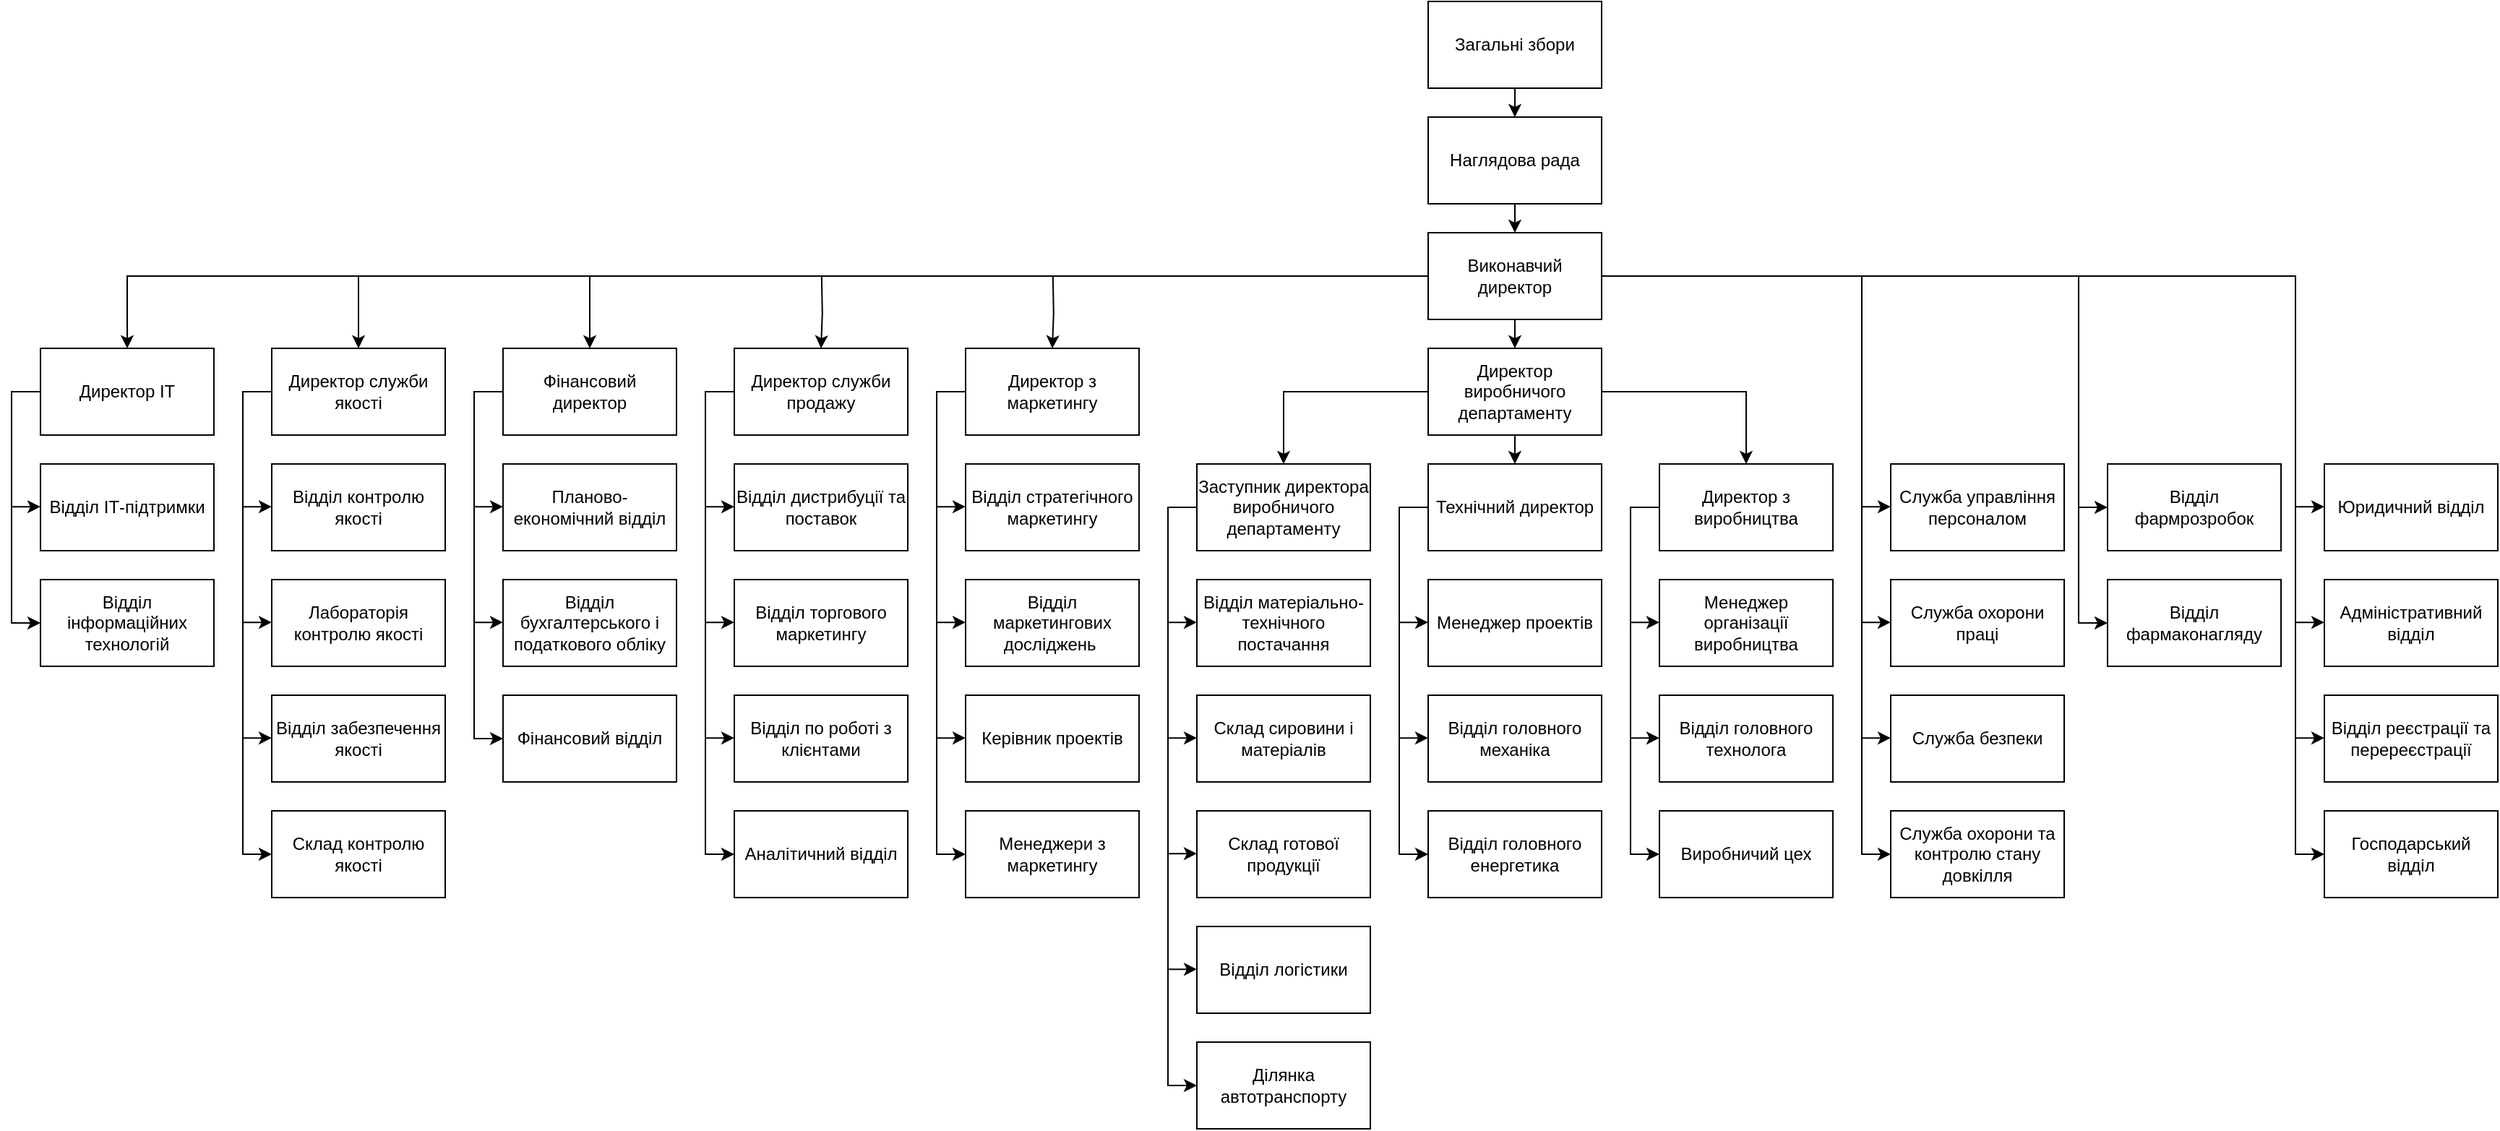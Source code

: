 <mxfile version="18.0.2" type="github">
  <diagram id="wwY-4GpthgJ-uq0iMGtW" name="Page-1">
    <mxGraphModel dx="2733" dy="1544" grid="1" gridSize="10" guides="1" tooltips="1" connect="1" arrows="1" fold="1" page="1" pageScale="1" pageWidth="1169" pageHeight="827" math="0" shadow="0">
      <root>
        <mxCell id="0" />
        <mxCell id="1" parent="0" />
        <mxCell id="jIKgLwLdZSsmDSTW-W0w-35" style="edgeStyle=orthogonalEdgeStyle;rounded=0;orthogonalLoop=1;jettySize=auto;html=1;exitX=0.5;exitY=1;exitDx=0;exitDy=0;entryX=0.5;entryY=0;entryDx=0;entryDy=0;" edge="1" parent="1" source="jIKgLwLdZSsmDSTW-W0w-1" target="jIKgLwLdZSsmDSTW-W0w-2">
          <mxGeometry relative="1" as="geometry" />
        </mxCell>
        <mxCell id="jIKgLwLdZSsmDSTW-W0w-1" value="Загальні збори" style="rounded=0;whiteSpace=wrap;html=1;" vertex="1" parent="1">
          <mxGeometry x="-180" y="10" width="120" height="60" as="geometry" />
        </mxCell>
        <mxCell id="jIKgLwLdZSsmDSTW-W0w-34" style="edgeStyle=orthogonalEdgeStyle;rounded=0;orthogonalLoop=1;jettySize=auto;html=1;exitX=0.5;exitY=1;exitDx=0;exitDy=0;entryX=0.5;entryY=0;entryDx=0;entryDy=0;" edge="1" parent="1" source="jIKgLwLdZSsmDSTW-W0w-2" target="jIKgLwLdZSsmDSTW-W0w-3">
          <mxGeometry relative="1" as="geometry" />
        </mxCell>
        <mxCell id="jIKgLwLdZSsmDSTW-W0w-2" value="Наглядова рада" style="rounded=0;whiteSpace=wrap;html=1;" vertex="1" parent="1">
          <mxGeometry x="-180" y="90" width="120" height="60" as="geometry" />
        </mxCell>
        <mxCell id="jIKgLwLdZSsmDSTW-W0w-33" style="edgeStyle=orthogonalEdgeStyle;rounded=0;orthogonalLoop=1;jettySize=auto;html=1;exitX=0.5;exitY=1;exitDx=0;exitDy=0;entryX=0.5;entryY=0;entryDx=0;entryDy=0;" edge="1" parent="1" source="jIKgLwLdZSsmDSTW-W0w-3" target="jIKgLwLdZSsmDSTW-W0w-5">
          <mxGeometry relative="1" as="geometry" />
        </mxCell>
        <mxCell id="jIKgLwLdZSsmDSTW-W0w-100" style="edgeStyle=orthogonalEdgeStyle;rounded=0;orthogonalLoop=1;jettySize=auto;html=1;exitX=1;exitY=0.5;exitDx=0;exitDy=0;entryX=0;entryY=0.5;entryDx=0;entryDy=0;" edge="1" parent="1" source="jIKgLwLdZSsmDSTW-W0w-3" target="jIKgLwLdZSsmDSTW-W0w-94">
          <mxGeometry relative="1" as="geometry">
            <Array as="points">
              <mxPoint x="120" y="200" />
              <mxPoint x="120" y="600" />
            </Array>
          </mxGeometry>
        </mxCell>
        <mxCell id="jIKgLwLdZSsmDSTW-W0w-3" value="Виконавчий директор" style="rounded=0;whiteSpace=wrap;html=1;" vertex="1" parent="1">
          <mxGeometry x="-180" y="170" width="120" height="60" as="geometry" />
        </mxCell>
        <mxCell id="jIKgLwLdZSsmDSTW-W0w-31" style="edgeStyle=orthogonalEdgeStyle;rounded=0;orthogonalLoop=1;jettySize=auto;html=1;exitX=0;exitY=0.5;exitDx=0;exitDy=0;entryX=0.5;entryY=0;entryDx=0;entryDy=0;" edge="1" parent="1" source="jIKgLwLdZSsmDSTW-W0w-5" target="jIKgLwLdZSsmDSTW-W0w-7">
          <mxGeometry relative="1" as="geometry" />
        </mxCell>
        <mxCell id="jIKgLwLdZSsmDSTW-W0w-32" style="edgeStyle=orthogonalEdgeStyle;rounded=0;orthogonalLoop=1;jettySize=auto;html=1;exitX=1;exitY=0.5;exitDx=0;exitDy=0;entryX=0.5;entryY=0;entryDx=0;entryDy=0;" edge="1" parent="1" source="jIKgLwLdZSsmDSTW-W0w-5" target="jIKgLwLdZSsmDSTW-W0w-6">
          <mxGeometry relative="1" as="geometry" />
        </mxCell>
        <mxCell id="jIKgLwLdZSsmDSTW-W0w-81" style="edgeStyle=orthogonalEdgeStyle;rounded=0;orthogonalLoop=1;jettySize=auto;html=1;exitX=0.5;exitY=1;exitDx=0;exitDy=0;entryX=0.5;entryY=0;entryDx=0;entryDy=0;" edge="1" parent="1" source="jIKgLwLdZSsmDSTW-W0w-5" target="jIKgLwLdZSsmDSTW-W0w-9">
          <mxGeometry relative="1" as="geometry" />
        </mxCell>
        <mxCell id="jIKgLwLdZSsmDSTW-W0w-5" value="Директор виробничого департаменту" style="rounded=0;whiteSpace=wrap;html=1;" vertex="1" parent="1">
          <mxGeometry x="-180" y="250" width="120" height="60" as="geometry" />
        </mxCell>
        <mxCell id="jIKgLwLdZSsmDSTW-W0w-85" style="edgeStyle=orthogonalEdgeStyle;rounded=0;orthogonalLoop=1;jettySize=auto;html=1;exitX=0;exitY=0.5;exitDx=0;exitDy=0;entryX=0;entryY=0.5;entryDx=0;entryDy=0;" edge="1" parent="1" source="jIKgLwLdZSsmDSTW-W0w-6" target="jIKgLwLdZSsmDSTW-W0w-38">
          <mxGeometry relative="1" as="geometry" />
        </mxCell>
        <mxCell id="jIKgLwLdZSsmDSTW-W0w-6" value="Директор з виробництва" style="rounded=0;whiteSpace=wrap;html=1;" vertex="1" parent="1">
          <mxGeometry x="-20" y="330" width="120" height="60" as="geometry" />
        </mxCell>
        <mxCell id="jIKgLwLdZSsmDSTW-W0w-76" style="edgeStyle=orthogonalEdgeStyle;rounded=0;orthogonalLoop=1;jettySize=auto;html=1;exitX=0;exitY=0.5;exitDx=0;exitDy=0;entryX=0;entryY=0.5;entryDx=0;entryDy=0;" edge="1" parent="1" source="jIKgLwLdZSsmDSTW-W0w-7" target="jIKgLwLdZSsmDSTW-W0w-66">
          <mxGeometry relative="1" as="geometry" />
        </mxCell>
        <mxCell id="jIKgLwLdZSsmDSTW-W0w-7" value="Заступник директора виробничого департаменту" style="rounded=0;whiteSpace=wrap;html=1;" vertex="1" parent="1">
          <mxGeometry x="-340" y="330" width="120" height="60" as="geometry" />
        </mxCell>
        <mxCell id="jIKgLwLdZSsmDSTW-W0w-30" style="edgeStyle=orthogonalEdgeStyle;rounded=0;orthogonalLoop=1;jettySize=auto;html=1;exitX=0.5;exitY=0;exitDx=0;exitDy=0;entryX=0.5;entryY=0;entryDx=0;entryDy=0;" edge="1" parent="1" target="jIKgLwLdZSsmDSTW-W0w-8">
          <mxGeometry relative="1" as="geometry">
            <mxPoint x="-439.588" y="200" as="sourcePoint" />
          </mxGeometry>
        </mxCell>
        <mxCell id="jIKgLwLdZSsmDSTW-W0w-72" style="edgeStyle=orthogonalEdgeStyle;rounded=0;orthogonalLoop=1;jettySize=auto;html=1;exitX=0;exitY=0.5;exitDx=0;exitDy=0;entryX=0;entryY=0.5;entryDx=0;entryDy=0;" edge="1" parent="1" source="jIKgLwLdZSsmDSTW-W0w-8" target="jIKgLwLdZSsmDSTW-W0w-64">
          <mxGeometry relative="1" as="geometry" />
        </mxCell>
        <mxCell id="jIKgLwLdZSsmDSTW-W0w-8" value="Директор з маркетингу" style="rounded=0;whiteSpace=wrap;html=1;" vertex="1" parent="1">
          <mxGeometry x="-500" y="250" width="120" height="60" as="geometry" />
        </mxCell>
        <mxCell id="jIKgLwLdZSsmDSTW-W0w-82" style="edgeStyle=orthogonalEdgeStyle;rounded=0;orthogonalLoop=1;jettySize=auto;html=1;exitX=0;exitY=0.5;exitDx=0;exitDy=0;entryX=0;entryY=0.5;entryDx=0;entryDy=0;" edge="1" parent="1" source="jIKgLwLdZSsmDSTW-W0w-9" target="jIKgLwLdZSsmDSTW-W0w-16">
          <mxGeometry relative="1" as="geometry" />
        </mxCell>
        <mxCell id="jIKgLwLdZSsmDSTW-W0w-9" value="Технічний директор" style="rounded=0;whiteSpace=wrap;html=1;" vertex="1" parent="1">
          <mxGeometry x="-180" y="330" width="120" height="60" as="geometry" />
        </mxCell>
        <mxCell id="jIKgLwLdZSsmDSTW-W0w-47" style="edgeStyle=orthogonalEdgeStyle;rounded=0;orthogonalLoop=1;jettySize=auto;html=1;exitX=0;exitY=0.5;exitDx=0;exitDy=0;entryX=0;entryY=0.5;entryDx=0;entryDy=0;" edge="1" parent="1" source="jIKgLwLdZSsmDSTW-W0w-10" target="jIKgLwLdZSsmDSTW-W0w-46">
          <mxGeometry relative="1" as="geometry" />
        </mxCell>
        <mxCell id="jIKgLwLdZSsmDSTW-W0w-10" value="Фінансовий директор" style="rounded=0;whiteSpace=wrap;html=1;" vertex="1" parent="1">
          <mxGeometry x="-820" y="250" width="120" height="60" as="geometry" />
        </mxCell>
        <mxCell id="jIKgLwLdZSsmDSTW-W0w-50" style="edgeStyle=orthogonalEdgeStyle;rounded=0;orthogonalLoop=1;jettySize=auto;html=1;exitX=0;exitY=0.5;exitDx=0;exitDy=0;entryX=0;entryY=0.5;entryDx=0;entryDy=0;" edge="1" parent="1" source="jIKgLwLdZSsmDSTW-W0w-12" target="jIKgLwLdZSsmDSTW-W0w-42">
          <mxGeometry relative="1" as="geometry" />
        </mxCell>
        <mxCell id="jIKgLwLdZSsmDSTW-W0w-12" value="Директор служби якості" style="rounded=0;whiteSpace=wrap;html=1;" vertex="1" parent="1">
          <mxGeometry x="-980" y="250" width="120" height="60" as="geometry" />
        </mxCell>
        <mxCell id="jIKgLwLdZSsmDSTW-W0w-68" style="edgeStyle=orthogonalEdgeStyle;rounded=0;orthogonalLoop=1;jettySize=auto;html=1;exitX=0;exitY=0.5;exitDx=0;exitDy=0;entryX=0;entryY=0.5;entryDx=0;entryDy=0;" edge="1" parent="1" source="jIKgLwLdZSsmDSTW-W0w-13" target="jIKgLwLdZSsmDSTW-W0w-60">
          <mxGeometry relative="1" as="geometry" />
        </mxCell>
        <mxCell id="jIKgLwLdZSsmDSTW-W0w-13" value="Директор служби продажу" style="rounded=0;whiteSpace=wrap;html=1;" vertex="1" parent="1">
          <mxGeometry x="-660" y="250" width="120" height="60" as="geometry" />
        </mxCell>
        <mxCell id="jIKgLwLdZSsmDSTW-W0w-84" style="edgeStyle=orthogonalEdgeStyle;rounded=0;orthogonalLoop=1;jettySize=auto;html=1;exitX=0;exitY=0.5;exitDx=0;exitDy=0;entryX=0;entryY=0.5;entryDx=0;entryDy=0;" edge="1" parent="1" target="jIKgLwLdZSsmDSTW-W0w-14">
          <mxGeometry relative="1" as="geometry">
            <mxPoint x="-200" y="439.647" as="sourcePoint" />
          </mxGeometry>
        </mxCell>
        <mxCell id="jIKgLwLdZSsmDSTW-W0w-14" value="Менеджер проектів" style="rounded=0;whiteSpace=wrap;html=1;" vertex="1" parent="1">
          <mxGeometry x="-180" y="410" width="120" height="60" as="geometry" />
        </mxCell>
        <mxCell id="jIKgLwLdZSsmDSTW-W0w-83" style="edgeStyle=orthogonalEdgeStyle;rounded=0;orthogonalLoop=1;jettySize=auto;html=1;exitX=0;exitY=0.5;exitDx=0;exitDy=0;entryX=0;entryY=0.5;entryDx=0;entryDy=0;" edge="1" parent="1" target="jIKgLwLdZSsmDSTW-W0w-15">
          <mxGeometry relative="1" as="geometry">
            <mxPoint x="-200" y="519.647" as="sourcePoint" />
          </mxGeometry>
        </mxCell>
        <mxCell id="jIKgLwLdZSsmDSTW-W0w-15" value="Відділ головного механіка" style="rounded=0;whiteSpace=wrap;html=1;" vertex="1" parent="1">
          <mxGeometry x="-180" y="490" width="120" height="60" as="geometry" />
        </mxCell>
        <mxCell id="jIKgLwLdZSsmDSTW-W0w-16" value="Відділ головного енергетика" style="rounded=0;whiteSpace=wrap;html=1;" vertex="1" parent="1">
          <mxGeometry x="-180" y="570" width="120" height="60" as="geometry" />
        </mxCell>
        <mxCell id="jIKgLwLdZSsmDSTW-W0w-49" style="edgeStyle=orthogonalEdgeStyle;rounded=0;orthogonalLoop=1;jettySize=auto;html=1;exitX=0;exitY=0.5;exitDx=0;exitDy=0;entryX=0;entryY=0.5;entryDx=0;entryDy=0;" edge="1" parent="1" target="jIKgLwLdZSsmDSTW-W0w-18">
          <mxGeometry relative="1" as="geometry">
            <mxPoint x="-840" y="359.647" as="sourcePoint" />
          </mxGeometry>
        </mxCell>
        <mxCell id="jIKgLwLdZSsmDSTW-W0w-18" value="Планово-економічний відділ" style="rounded=0;whiteSpace=wrap;html=1;" vertex="1" parent="1">
          <mxGeometry x="-820" y="330" width="120" height="60" as="geometry" />
        </mxCell>
        <mxCell id="jIKgLwLdZSsmDSTW-W0w-71" style="edgeStyle=orthogonalEdgeStyle;rounded=0;orthogonalLoop=1;jettySize=auto;html=1;exitX=0;exitY=0.5;exitDx=0;exitDy=0;entryX=0;entryY=0.5;entryDx=0;entryDy=0;" edge="1" parent="1" target="jIKgLwLdZSsmDSTW-W0w-19">
          <mxGeometry relative="1" as="geometry">
            <mxPoint x="-680" y="359.647" as="sourcePoint" />
          </mxGeometry>
        </mxCell>
        <mxCell id="jIKgLwLdZSsmDSTW-W0w-19" value="Відділ дистрибуції та поставок" style="rounded=0;whiteSpace=wrap;html=1;" vertex="1" parent="1">
          <mxGeometry x="-660" y="330" width="120" height="60" as="geometry" />
        </mxCell>
        <mxCell id="jIKgLwLdZSsmDSTW-W0w-75" style="edgeStyle=orthogonalEdgeStyle;rounded=0;orthogonalLoop=1;jettySize=auto;html=1;exitX=0;exitY=0.5;exitDx=0;exitDy=0;entryX=0;entryY=0.5;entryDx=0;entryDy=0;" edge="1" parent="1" target="jIKgLwLdZSsmDSTW-W0w-20">
          <mxGeometry relative="1" as="geometry">
            <mxPoint x="-520" y="359.647" as="sourcePoint" />
          </mxGeometry>
        </mxCell>
        <mxCell id="jIKgLwLdZSsmDSTW-W0w-20" value="Відділ стратегічного маркетингу" style="rounded=0;whiteSpace=wrap;html=1;" vertex="1" parent="1">
          <mxGeometry x="-500" y="330" width="120" height="60" as="geometry" />
        </mxCell>
        <mxCell id="jIKgLwLdZSsmDSTW-W0w-54" style="edgeStyle=orthogonalEdgeStyle;rounded=0;orthogonalLoop=1;jettySize=auto;html=1;exitX=0;exitY=0.5;exitDx=0;exitDy=0;entryX=0;entryY=0.5;entryDx=0;entryDy=0;" edge="1" parent="1" source="jIKgLwLdZSsmDSTW-W0w-21" target="jIKgLwLdZSsmDSTW-W0w-23">
          <mxGeometry relative="1" as="geometry" />
        </mxCell>
        <mxCell id="jIKgLwLdZSsmDSTW-W0w-21" value="Директор ІТ" style="rounded=0;whiteSpace=wrap;html=1;" vertex="1" parent="1">
          <mxGeometry x="-1140" y="250" width="120" height="60" as="geometry" />
        </mxCell>
        <mxCell id="jIKgLwLdZSsmDSTW-W0w-55" style="edgeStyle=orthogonalEdgeStyle;rounded=0;orthogonalLoop=1;jettySize=auto;html=1;exitX=0;exitY=0.5;exitDx=0;exitDy=0;entryX=0;entryY=0.5;entryDx=0;entryDy=0;" edge="1" parent="1" target="jIKgLwLdZSsmDSTW-W0w-22">
          <mxGeometry relative="1" as="geometry">
            <mxPoint x="-1160.0" y="359.647" as="sourcePoint" />
          </mxGeometry>
        </mxCell>
        <mxCell id="jIKgLwLdZSsmDSTW-W0w-22" value="Відділ ІТ-підтримки" style="rounded=0;whiteSpace=wrap;html=1;" vertex="1" parent="1">
          <mxGeometry x="-1140" y="330" width="120" height="60" as="geometry" />
        </mxCell>
        <mxCell id="jIKgLwLdZSsmDSTW-W0w-23" value="Відділ інформаційних технологій" style="rounded=0;whiteSpace=wrap;html=1;" vertex="1" parent="1">
          <mxGeometry x="-1140" y="410" width="120" height="60" as="geometry" />
        </mxCell>
        <mxCell id="jIKgLwLdZSsmDSTW-W0w-53" style="edgeStyle=orthogonalEdgeStyle;rounded=0;orthogonalLoop=1;jettySize=auto;html=1;exitX=0;exitY=0.5;exitDx=0;exitDy=0;entryX=0;entryY=0.5;entryDx=0;entryDy=0;" edge="1" parent="1" target="jIKgLwLdZSsmDSTW-W0w-24">
          <mxGeometry relative="1" as="geometry">
            <mxPoint x="-1000.0" y="359.647" as="sourcePoint" />
          </mxGeometry>
        </mxCell>
        <mxCell id="jIKgLwLdZSsmDSTW-W0w-24" value="Відділ контролю якості" style="rounded=0;whiteSpace=wrap;html=1;" vertex="1" parent="1">
          <mxGeometry x="-980" y="330" width="120" height="60" as="geometry" />
        </mxCell>
        <mxCell id="jIKgLwLdZSsmDSTW-W0w-25" value="" style="endArrow=classic;html=1;rounded=0;exitX=0;exitY=0.5;exitDx=0;exitDy=0;edgeStyle=orthogonalEdgeStyle;entryX=0.5;entryY=0;entryDx=0;entryDy=0;" edge="1" parent="1" source="jIKgLwLdZSsmDSTW-W0w-3" target="jIKgLwLdZSsmDSTW-W0w-21">
          <mxGeometry width="50" height="50" relative="1" as="geometry">
            <mxPoint x="-640" y="330" as="sourcePoint" />
            <mxPoint x="-1080" y="190" as="targetPoint" />
          </mxGeometry>
        </mxCell>
        <mxCell id="jIKgLwLdZSsmDSTW-W0w-26" value="" style="endArrow=classic;html=1;rounded=0;entryX=0.5;entryY=0;entryDx=0;entryDy=0;" edge="1" parent="1" target="jIKgLwLdZSsmDSTW-W0w-12">
          <mxGeometry width="50" height="50" relative="1" as="geometry">
            <mxPoint x="-920" y="200" as="sourcePoint" />
            <mxPoint x="-590" y="280" as="targetPoint" />
          </mxGeometry>
        </mxCell>
        <mxCell id="jIKgLwLdZSsmDSTW-W0w-27" value="" style="endArrow=classic;html=1;rounded=0;" edge="1" parent="1" target="jIKgLwLdZSsmDSTW-W0w-10">
          <mxGeometry width="50" height="50" relative="1" as="geometry">
            <mxPoint x="-760" y="200" as="sourcePoint" />
            <mxPoint x="-590" y="280" as="targetPoint" />
          </mxGeometry>
        </mxCell>
        <mxCell id="jIKgLwLdZSsmDSTW-W0w-29" style="edgeStyle=orthogonalEdgeStyle;rounded=0;orthogonalLoop=1;jettySize=auto;html=1;exitX=0.5;exitY=0;exitDx=0;exitDy=0;entryX=0.5;entryY=0;entryDx=0;entryDy=0;" edge="1" parent="1" target="jIKgLwLdZSsmDSTW-W0w-13">
          <mxGeometry relative="1" as="geometry">
            <mxPoint x="-599.588" y="200" as="sourcePoint" />
          </mxGeometry>
        </mxCell>
        <mxCell id="jIKgLwLdZSsmDSTW-W0w-87" style="edgeStyle=orthogonalEdgeStyle;rounded=0;orthogonalLoop=1;jettySize=auto;html=1;exitX=0;exitY=0.5;exitDx=0;exitDy=0;entryX=0;entryY=0.5;entryDx=0;entryDy=0;" edge="1" parent="1" target="jIKgLwLdZSsmDSTW-W0w-37">
          <mxGeometry relative="1" as="geometry">
            <mxPoint x="-40" y="439.647" as="sourcePoint" />
          </mxGeometry>
        </mxCell>
        <mxCell id="jIKgLwLdZSsmDSTW-W0w-37" value="Менеджер організації виробництва" style="rounded=0;whiteSpace=wrap;html=1;" vertex="1" parent="1">
          <mxGeometry x="-20" y="410" width="120" height="60" as="geometry" />
        </mxCell>
        <mxCell id="jIKgLwLdZSsmDSTW-W0w-38" value="Виробничий цех" style="rounded=0;whiteSpace=wrap;html=1;" vertex="1" parent="1">
          <mxGeometry x="-20" y="570" width="120" height="60" as="geometry" />
        </mxCell>
        <mxCell id="jIKgLwLdZSsmDSTW-W0w-86" style="edgeStyle=orthogonalEdgeStyle;rounded=0;orthogonalLoop=1;jettySize=auto;html=1;exitX=0;exitY=0.5;exitDx=0;exitDy=0;entryX=0;entryY=0.5;entryDx=0;entryDy=0;" edge="1" parent="1" target="jIKgLwLdZSsmDSTW-W0w-39">
          <mxGeometry relative="1" as="geometry">
            <mxPoint x="-40" y="519.647" as="sourcePoint" />
          </mxGeometry>
        </mxCell>
        <mxCell id="jIKgLwLdZSsmDSTW-W0w-39" value="Відділ головного технолога" style="rounded=0;whiteSpace=wrap;html=1;" vertex="1" parent="1">
          <mxGeometry x="-20" y="490" width="120" height="60" as="geometry" />
        </mxCell>
        <mxCell id="jIKgLwLdZSsmDSTW-W0w-52" style="edgeStyle=orthogonalEdgeStyle;rounded=0;orthogonalLoop=1;jettySize=auto;html=1;exitX=0;exitY=0.5;exitDx=0;exitDy=0;entryX=0;entryY=0.5;entryDx=0;entryDy=0;" edge="1" parent="1" target="jIKgLwLdZSsmDSTW-W0w-40">
          <mxGeometry relative="1" as="geometry">
            <mxPoint x="-1000.0" y="439.647" as="sourcePoint" />
          </mxGeometry>
        </mxCell>
        <mxCell id="jIKgLwLdZSsmDSTW-W0w-40" value="Лабораторія контролю якості" style="rounded=0;whiteSpace=wrap;html=1;" vertex="1" parent="1">
          <mxGeometry x="-980" y="410" width="120" height="60" as="geometry" />
        </mxCell>
        <mxCell id="jIKgLwLdZSsmDSTW-W0w-51" style="edgeStyle=orthogonalEdgeStyle;rounded=0;orthogonalLoop=1;jettySize=auto;html=1;exitX=0;exitY=0.5;exitDx=0;exitDy=0;entryX=0;entryY=0.5;entryDx=0;entryDy=0;" edge="1" parent="1" target="jIKgLwLdZSsmDSTW-W0w-41">
          <mxGeometry relative="1" as="geometry">
            <mxPoint x="-1000.0" y="519.647" as="sourcePoint" />
          </mxGeometry>
        </mxCell>
        <mxCell id="jIKgLwLdZSsmDSTW-W0w-41" value="Відділ забезпечення якості" style="rounded=0;whiteSpace=wrap;html=1;" vertex="1" parent="1">
          <mxGeometry x="-980" y="490" width="120" height="60" as="geometry" />
        </mxCell>
        <mxCell id="jIKgLwLdZSsmDSTW-W0w-42" value="Склад контролю якості" style="rounded=0;whiteSpace=wrap;html=1;" vertex="1" parent="1">
          <mxGeometry x="-980" y="570" width="120" height="60" as="geometry" />
        </mxCell>
        <mxCell id="jIKgLwLdZSsmDSTW-W0w-48" style="edgeStyle=orthogonalEdgeStyle;rounded=0;orthogonalLoop=1;jettySize=auto;html=1;exitX=0;exitY=0.5;exitDx=0;exitDy=0;entryX=0;entryY=0.5;entryDx=0;entryDy=0;" edge="1" parent="1" target="jIKgLwLdZSsmDSTW-W0w-43">
          <mxGeometry relative="1" as="geometry">
            <mxPoint x="-840" y="439.647" as="sourcePoint" />
          </mxGeometry>
        </mxCell>
        <mxCell id="jIKgLwLdZSsmDSTW-W0w-43" value="Відділ бухгалтерського і податкового обліку" style="rounded=0;whiteSpace=wrap;html=1;" vertex="1" parent="1">
          <mxGeometry x="-820" y="410" width="120" height="60" as="geometry" />
        </mxCell>
        <mxCell id="jIKgLwLdZSsmDSTW-W0w-46" value="Фінансовий відділ" style="rounded=0;whiteSpace=wrap;html=1;" vertex="1" parent="1">
          <mxGeometry x="-820" y="490" width="120" height="60" as="geometry" />
        </mxCell>
        <mxCell id="jIKgLwLdZSsmDSTW-W0w-70" style="edgeStyle=orthogonalEdgeStyle;rounded=0;orthogonalLoop=1;jettySize=auto;html=1;exitX=0;exitY=0.5;exitDx=0;exitDy=0;entryX=0;entryY=0.5;entryDx=0;entryDy=0;" edge="1" parent="1" target="jIKgLwLdZSsmDSTW-W0w-56">
          <mxGeometry relative="1" as="geometry">
            <mxPoint x="-680" y="439.647" as="sourcePoint" />
          </mxGeometry>
        </mxCell>
        <mxCell id="jIKgLwLdZSsmDSTW-W0w-56" value="Відділ торгового маркетингу" style="rounded=0;whiteSpace=wrap;html=1;" vertex="1" parent="1">
          <mxGeometry x="-660" y="410" width="120" height="60" as="geometry" />
        </mxCell>
        <mxCell id="jIKgLwLdZSsmDSTW-W0w-69" style="edgeStyle=orthogonalEdgeStyle;rounded=0;orthogonalLoop=1;jettySize=auto;html=1;exitX=0;exitY=0.5;exitDx=0;exitDy=0;entryX=0;entryY=0.5;entryDx=0;entryDy=0;" edge="1" parent="1" target="jIKgLwLdZSsmDSTW-W0w-57">
          <mxGeometry relative="1" as="geometry">
            <mxPoint x="-680" y="519.647" as="sourcePoint" />
          </mxGeometry>
        </mxCell>
        <mxCell id="jIKgLwLdZSsmDSTW-W0w-57" value="Відділ по роботі з клієнтами" style="rounded=0;whiteSpace=wrap;html=1;" vertex="1" parent="1">
          <mxGeometry x="-660" y="490" width="120" height="60" as="geometry" />
        </mxCell>
        <mxCell id="jIKgLwLdZSsmDSTW-W0w-74" style="edgeStyle=orthogonalEdgeStyle;rounded=0;orthogonalLoop=1;jettySize=auto;html=1;exitX=0;exitY=0.5;exitDx=0;exitDy=0;entryX=0;entryY=0.5;entryDx=0;entryDy=0;" edge="1" parent="1" target="jIKgLwLdZSsmDSTW-W0w-58">
          <mxGeometry relative="1" as="geometry">
            <mxPoint x="-520" y="439.647" as="sourcePoint" />
          </mxGeometry>
        </mxCell>
        <mxCell id="jIKgLwLdZSsmDSTW-W0w-58" value="Відділ маркетингових досліджень&amp;nbsp;" style="rounded=0;whiteSpace=wrap;html=1;" vertex="1" parent="1">
          <mxGeometry x="-500" y="410" width="120" height="60" as="geometry" />
        </mxCell>
        <mxCell id="jIKgLwLdZSsmDSTW-W0w-73" style="edgeStyle=orthogonalEdgeStyle;rounded=0;orthogonalLoop=1;jettySize=auto;html=1;exitX=0;exitY=0.5;exitDx=0;exitDy=0;entryX=0;entryY=0.5;entryDx=0;entryDy=0;" edge="1" parent="1" target="jIKgLwLdZSsmDSTW-W0w-59">
          <mxGeometry relative="1" as="geometry">
            <mxPoint x="-520" y="519.647" as="sourcePoint" />
          </mxGeometry>
        </mxCell>
        <mxCell id="jIKgLwLdZSsmDSTW-W0w-59" value="Керівник проектів" style="rounded=0;whiteSpace=wrap;html=1;" vertex="1" parent="1">
          <mxGeometry x="-500" y="490" width="120" height="60" as="geometry" />
        </mxCell>
        <mxCell id="jIKgLwLdZSsmDSTW-W0w-60" value="Аналітичний відділ" style="rounded=0;whiteSpace=wrap;html=1;" vertex="1" parent="1">
          <mxGeometry x="-660" y="570" width="120" height="60" as="geometry" />
        </mxCell>
        <mxCell id="jIKgLwLdZSsmDSTW-W0w-80" style="edgeStyle=orthogonalEdgeStyle;rounded=0;orthogonalLoop=1;jettySize=auto;html=1;exitX=0;exitY=0.5;exitDx=0;exitDy=0;entryX=0;entryY=0.5;entryDx=0;entryDy=0;" edge="1" parent="1" target="jIKgLwLdZSsmDSTW-W0w-61">
          <mxGeometry relative="1" as="geometry">
            <mxPoint x="-360" y="439.647" as="sourcePoint" />
          </mxGeometry>
        </mxCell>
        <mxCell id="jIKgLwLdZSsmDSTW-W0w-61" value="Відділ матеріально-технічного постачання" style="rounded=0;whiteSpace=wrap;html=1;" vertex="1" parent="1">
          <mxGeometry x="-340" y="410" width="120" height="60" as="geometry" />
        </mxCell>
        <mxCell id="jIKgLwLdZSsmDSTW-W0w-79" style="edgeStyle=orthogonalEdgeStyle;rounded=0;orthogonalLoop=1;jettySize=auto;html=1;exitX=0;exitY=0.5;exitDx=0;exitDy=0;entryX=0;entryY=0.5;entryDx=0;entryDy=0;" edge="1" parent="1" target="jIKgLwLdZSsmDSTW-W0w-62">
          <mxGeometry relative="1" as="geometry">
            <mxPoint x="-360" y="519.647" as="sourcePoint" />
          </mxGeometry>
        </mxCell>
        <mxCell id="jIKgLwLdZSsmDSTW-W0w-62" value="Склад сировини і матеріалів" style="rounded=0;whiteSpace=wrap;html=1;" vertex="1" parent="1">
          <mxGeometry x="-340" y="490" width="120" height="60" as="geometry" />
        </mxCell>
        <mxCell id="jIKgLwLdZSsmDSTW-W0w-78" style="edgeStyle=orthogonalEdgeStyle;rounded=0;orthogonalLoop=1;jettySize=auto;html=1;exitX=0;exitY=0.5;exitDx=0;exitDy=0;entryX=0;entryY=0.5;entryDx=0;entryDy=0;" edge="1" parent="1" target="jIKgLwLdZSsmDSTW-W0w-63">
          <mxGeometry relative="1" as="geometry">
            <mxPoint x="-360" y="599.647" as="sourcePoint" />
          </mxGeometry>
        </mxCell>
        <mxCell id="jIKgLwLdZSsmDSTW-W0w-63" value="Склад готової продукції" style="rounded=0;whiteSpace=wrap;html=1;" vertex="1" parent="1">
          <mxGeometry x="-340" y="570" width="120" height="60" as="geometry" />
        </mxCell>
        <mxCell id="jIKgLwLdZSsmDSTW-W0w-64" value="Менеджери з маркетингу" style="rounded=0;whiteSpace=wrap;html=1;" vertex="1" parent="1">
          <mxGeometry x="-500" y="570" width="120" height="60" as="geometry" />
        </mxCell>
        <mxCell id="jIKgLwLdZSsmDSTW-W0w-77" style="edgeStyle=orthogonalEdgeStyle;rounded=0;orthogonalLoop=1;jettySize=auto;html=1;exitX=0;exitY=0.5;exitDx=0;exitDy=0;entryX=0;entryY=0.5;entryDx=0;entryDy=0;" edge="1" parent="1" target="jIKgLwLdZSsmDSTW-W0w-65">
          <mxGeometry relative="1" as="geometry">
            <mxPoint x="-360" y="679.647" as="sourcePoint" />
          </mxGeometry>
        </mxCell>
        <mxCell id="jIKgLwLdZSsmDSTW-W0w-65" value="Відділ логістики" style="rounded=0;whiteSpace=wrap;html=1;" vertex="1" parent="1">
          <mxGeometry x="-340" y="650" width="120" height="60" as="geometry" />
        </mxCell>
        <mxCell id="jIKgLwLdZSsmDSTW-W0w-66" value="Ділянка автотранспорту" style="rounded=0;whiteSpace=wrap;html=1;" vertex="1" parent="1">
          <mxGeometry x="-340" y="730" width="120" height="60" as="geometry" />
        </mxCell>
        <mxCell id="jIKgLwLdZSsmDSTW-W0w-108" style="edgeStyle=orthogonalEdgeStyle;rounded=0;orthogonalLoop=1;jettySize=auto;html=1;exitX=0;exitY=0.5;exitDx=0;exitDy=0;entryX=0;entryY=0.5;entryDx=0;entryDy=0;" edge="1" parent="1" target="jIKgLwLdZSsmDSTW-W0w-88">
          <mxGeometry relative="1" as="geometry">
            <mxPoint x="420" y="439.647" as="sourcePoint" />
          </mxGeometry>
        </mxCell>
        <mxCell id="jIKgLwLdZSsmDSTW-W0w-88" value="Адміністративний відділ" style="rounded=0;whiteSpace=wrap;html=1;" vertex="1" parent="1">
          <mxGeometry x="440" y="410" width="120" height="60" as="geometry" />
        </mxCell>
        <mxCell id="jIKgLwLdZSsmDSTW-W0w-106" style="edgeStyle=orthogonalEdgeStyle;rounded=0;orthogonalLoop=1;jettySize=auto;html=1;exitX=0;exitY=0.5;exitDx=0;exitDy=0;entryX=0;entryY=0.5;entryDx=0;entryDy=0;" edge="1" parent="1" target="jIKgLwLdZSsmDSTW-W0w-89">
          <mxGeometry relative="1" as="geometry">
            <mxPoint x="270" y="200" as="sourcePoint" />
            <Array as="points">
              <mxPoint x="420" y="200" />
              <mxPoint x="420" y="600" />
            </Array>
          </mxGeometry>
        </mxCell>
        <mxCell id="jIKgLwLdZSsmDSTW-W0w-89" value="Господарський відділ" style="rounded=0;whiteSpace=wrap;html=1;" vertex="1" parent="1">
          <mxGeometry x="440" y="570" width="120" height="60" as="geometry" />
        </mxCell>
        <mxCell id="jIKgLwLdZSsmDSTW-W0w-109" style="edgeStyle=orthogonalEdgeStyle;rounded=0;orthogonalLoop=1;jettySize=auto;html=1;exitX=0;exitY=0.5;exitDx=0;exitDy=0;entryX=0;entryY=0.5;entryDx=0;entryDy=0;" edge="1" parent="1" target="jIKgLwLdZSsmDSTW-W0w-90">
          <mxGeometry relative="1" as="geometry">
            <mxPoint x="420" y="359.647" as="sourcePoint" />
          </mxGeometry>
        </mxCell>
        <mxCell id="jIKgLwLdZSsmDSTW-W0w-90" value="Юридичний відділ" style="rounded=0;whiteSpace=wrap;html=1;" vertex="1" parent="1">
          <mxGeometry x="440" y="330" width="120" height="60" as="geometry" />
        </mxCell>
        <mxCell id="jIKgLwLdZSsmDSTW-W0w-103" style="edgeStyle=orthogonalEdgeStyle;rounded=0;orthogonalLoop=1;jettySize=auto;html=1;exitX=0;exitY=0.5;exitDx=0;exitDy=0;entryX=0;entryY=0.5;entryDx=0;entryDy=0;" edge="1" parent="1" target="jIKgLwLdZSsmDSTW-W0w-91">
          <mxGeometry relative="1" as="geometry">
            <mxPoint x="120" y="359.647" as="sourcePoint" />
          </mxGeometry>
        </mxCell>
        <mxCell id="jIKgLwLdZSsmDSTW-W0w-91" value="Служба управління персоналом" style="rounded=0;whiteSpace=wrap;html=1;" vertex="1" parent="1">
          <mxGeometry x="140" y="330" width="120" height="60" as="geometry" />
        </mxCell>
        <mxCell id="jIKgLwLdZSsmDSTW-W0w-102" style="edgeStyle=orthogonalEdgeStyle;rounded=0;orthogonalLoop=1;jettySize=auto;html=1;exitX=0;exitY=0.5;exitDx=0;exitDy=0;entryX=0;entryY=0.5;entryDx=0;entryDy=0;" edge="1" parent="1" target="jIKgLwLdZSsmDSTW-W0w-92">
          <mxGeometry relative="1" as="geometry">
            <mxPoint x="120" y="439.647" as="sourcePoint" />
          </mxGeometry>
        </mxCell>
        <mxCell id="jIKgLwLdZSsmDSTW-W0w-92" value="Служба охорони праці" style="rounded=0;whiteSpace=wrap;html=1;" vertex="1" parent="1">
          <mxGeometry x="140" y="410" width="120" height="60" as="geometry" />
        </mxCell>
        <mxCell id="jIKgLwLdZSsmDSTW-W0w-101" style="edgeStyle=orthogonalEdgeStyle;rounded=0;orthogonalLoop=1;jettySize=auto;html=1;exitX=0;exitY=0.5;exitDx=0;exitDy=0;entryX=0;entryY=0.5;entryDx=0;entryDy=0;" edge="1" parent="1" target="jIKgLwLdZSsmDSTW-W0w-93">
          <mxGeometry relative="1" as="geometry">
            <mxPoint x="120" y="519.647" as="sourcePoint" />
          </mxGeometry>
        </mxCell>
        <mxCell id="jIKgLwLdZSsmDSTW-W0w-93" value="Служба безпеки" style="rounded=0;whiteSpace=wrap;html=1;" vertex="1" parent="1">
          <mxGeometry x="140" y="490" width="120" height="60" as="geometry" />
        </mxCell>
        <mxCell id="jIKgLwLdZSsmDSTW-W0w-94" value="Служба охорони та контролю стану довкілля" style="rounded=0;whiteSpace=wrap;html=1;" vertex="1" parent="1">
          <mxGeometry x="140" y="570" width="120" height="60" as="geometry" />
        </mxCell>
        <mxCell id="jIKgLwLdZSsmDSTW-W0w-104" style="edgeStyle=orthogonalEdgeStyle;rounded=0;orthogonalLoop=1;jettySize=auto;html=1;exitX=0;exitY=0.5;exitDx=0;exitDy=0;entryX=0;entryY=0.5;entryDx=0;entryDy=0;" edge="1" parent="1" target="jIKgLwLdZSsmDSTW-W0w-95">
          <mxGeometry relative="1" as="geometry">
            <mxPoint x="120" y="200" as="sourcePoint" />
            <Array as="points">
              <mxPoint x="270" y="200" />
              <mxPoint x="270" y="360" />
            </Array>
          </mxGeometry>
        </mxCell>
        <mxCell id="jIKgLwLdZSsmDSTW-W0w-95" value="Відділ фармрозробок" style="rounded=0;whiteSpace=wrap;html=1;" vertex="1" parent="1">
          <mxGeometry x="290" y="330" width="120" height="60" as="geometry" />
        </mxCell>
        <mxCell id="jIKgLwLdZSsmDSTW-W0w-107" style="edgeStyle=orthogonalEdgeStyle;rounded=0;orthogonalLoop=1;jettySize=auto;html=1;exitX=0;exitY=0.5;exitDx=0;exitDy=0;entryX=0;entryY=0.5;entryDx=0;entryDy=0;" edge="1" parent="1" target="jIKgLwLdZSsmDSTW-W0w-96">
          <mxGeometry relative="1" as="geometry">
            <mxPoint x="420" y="519.647" as="sourcePoint" />
          </mxGeometry>
        </mxCell>
        <mxCell id="jIKgLwLdZSsmDSTW-W0w-96" value="Відділ реєстрації та перереєстрації" style="rounded=0;whiteSpace=wrap;html=1;" vertex="1" parent="1">
          <mxGeometry x="440" y="490" width="120" height="60" as="geometry" />
        </mxCell>
        <mxCell id="jIKgLwLdZSsmDSTW-W0w-105" style="edgeStyle=orthogonalEdgeStyle;rounded=0;orthogonalLoop=1;jettySize=auto;html=1;exitX=0;exitY=0.5;exitDx=0;exitDy=0;entryX=0;entryY=0.5;entryDx=0;entryDy=0;" edge="1" parent="1" target="jIKgLwLdZSsmDSTW-W0w-98">
          <mxGeometry relative="1" as="geometry">
            <mxPoint x="270" y="360" as="sourcePoint" />
            <Array as="points">
              <mxPoint x="270" y="440" />
            </Array>
          </mxGeometry>
        </mxCell>
        <mxCell id="jIKgLwLdZSsmDSTW-W0w-98" value="Відділ фармаконагляду" style="rounded=0;whiteSpace=wrap;html=1;" vertex="1" parent="1">
          <mxGeometry x="290" y="410" width="120" height="60" as="geometry" />
        </mxCell>
      </root>
    </mxGraphModel>
  </diagram>
</mxfile>
